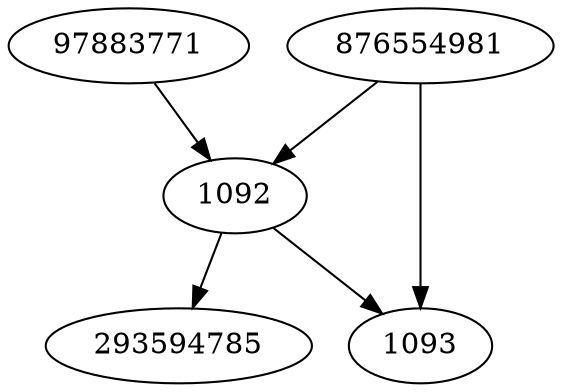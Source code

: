 strict digraph  {
293594785;
1092;
876554981;
1093;
97883771;
1092 -> 293594785;
1092 -> 1093;
876554981 -> 1092;
876554981 -> 1093;
97883771 -> 1092;
}
